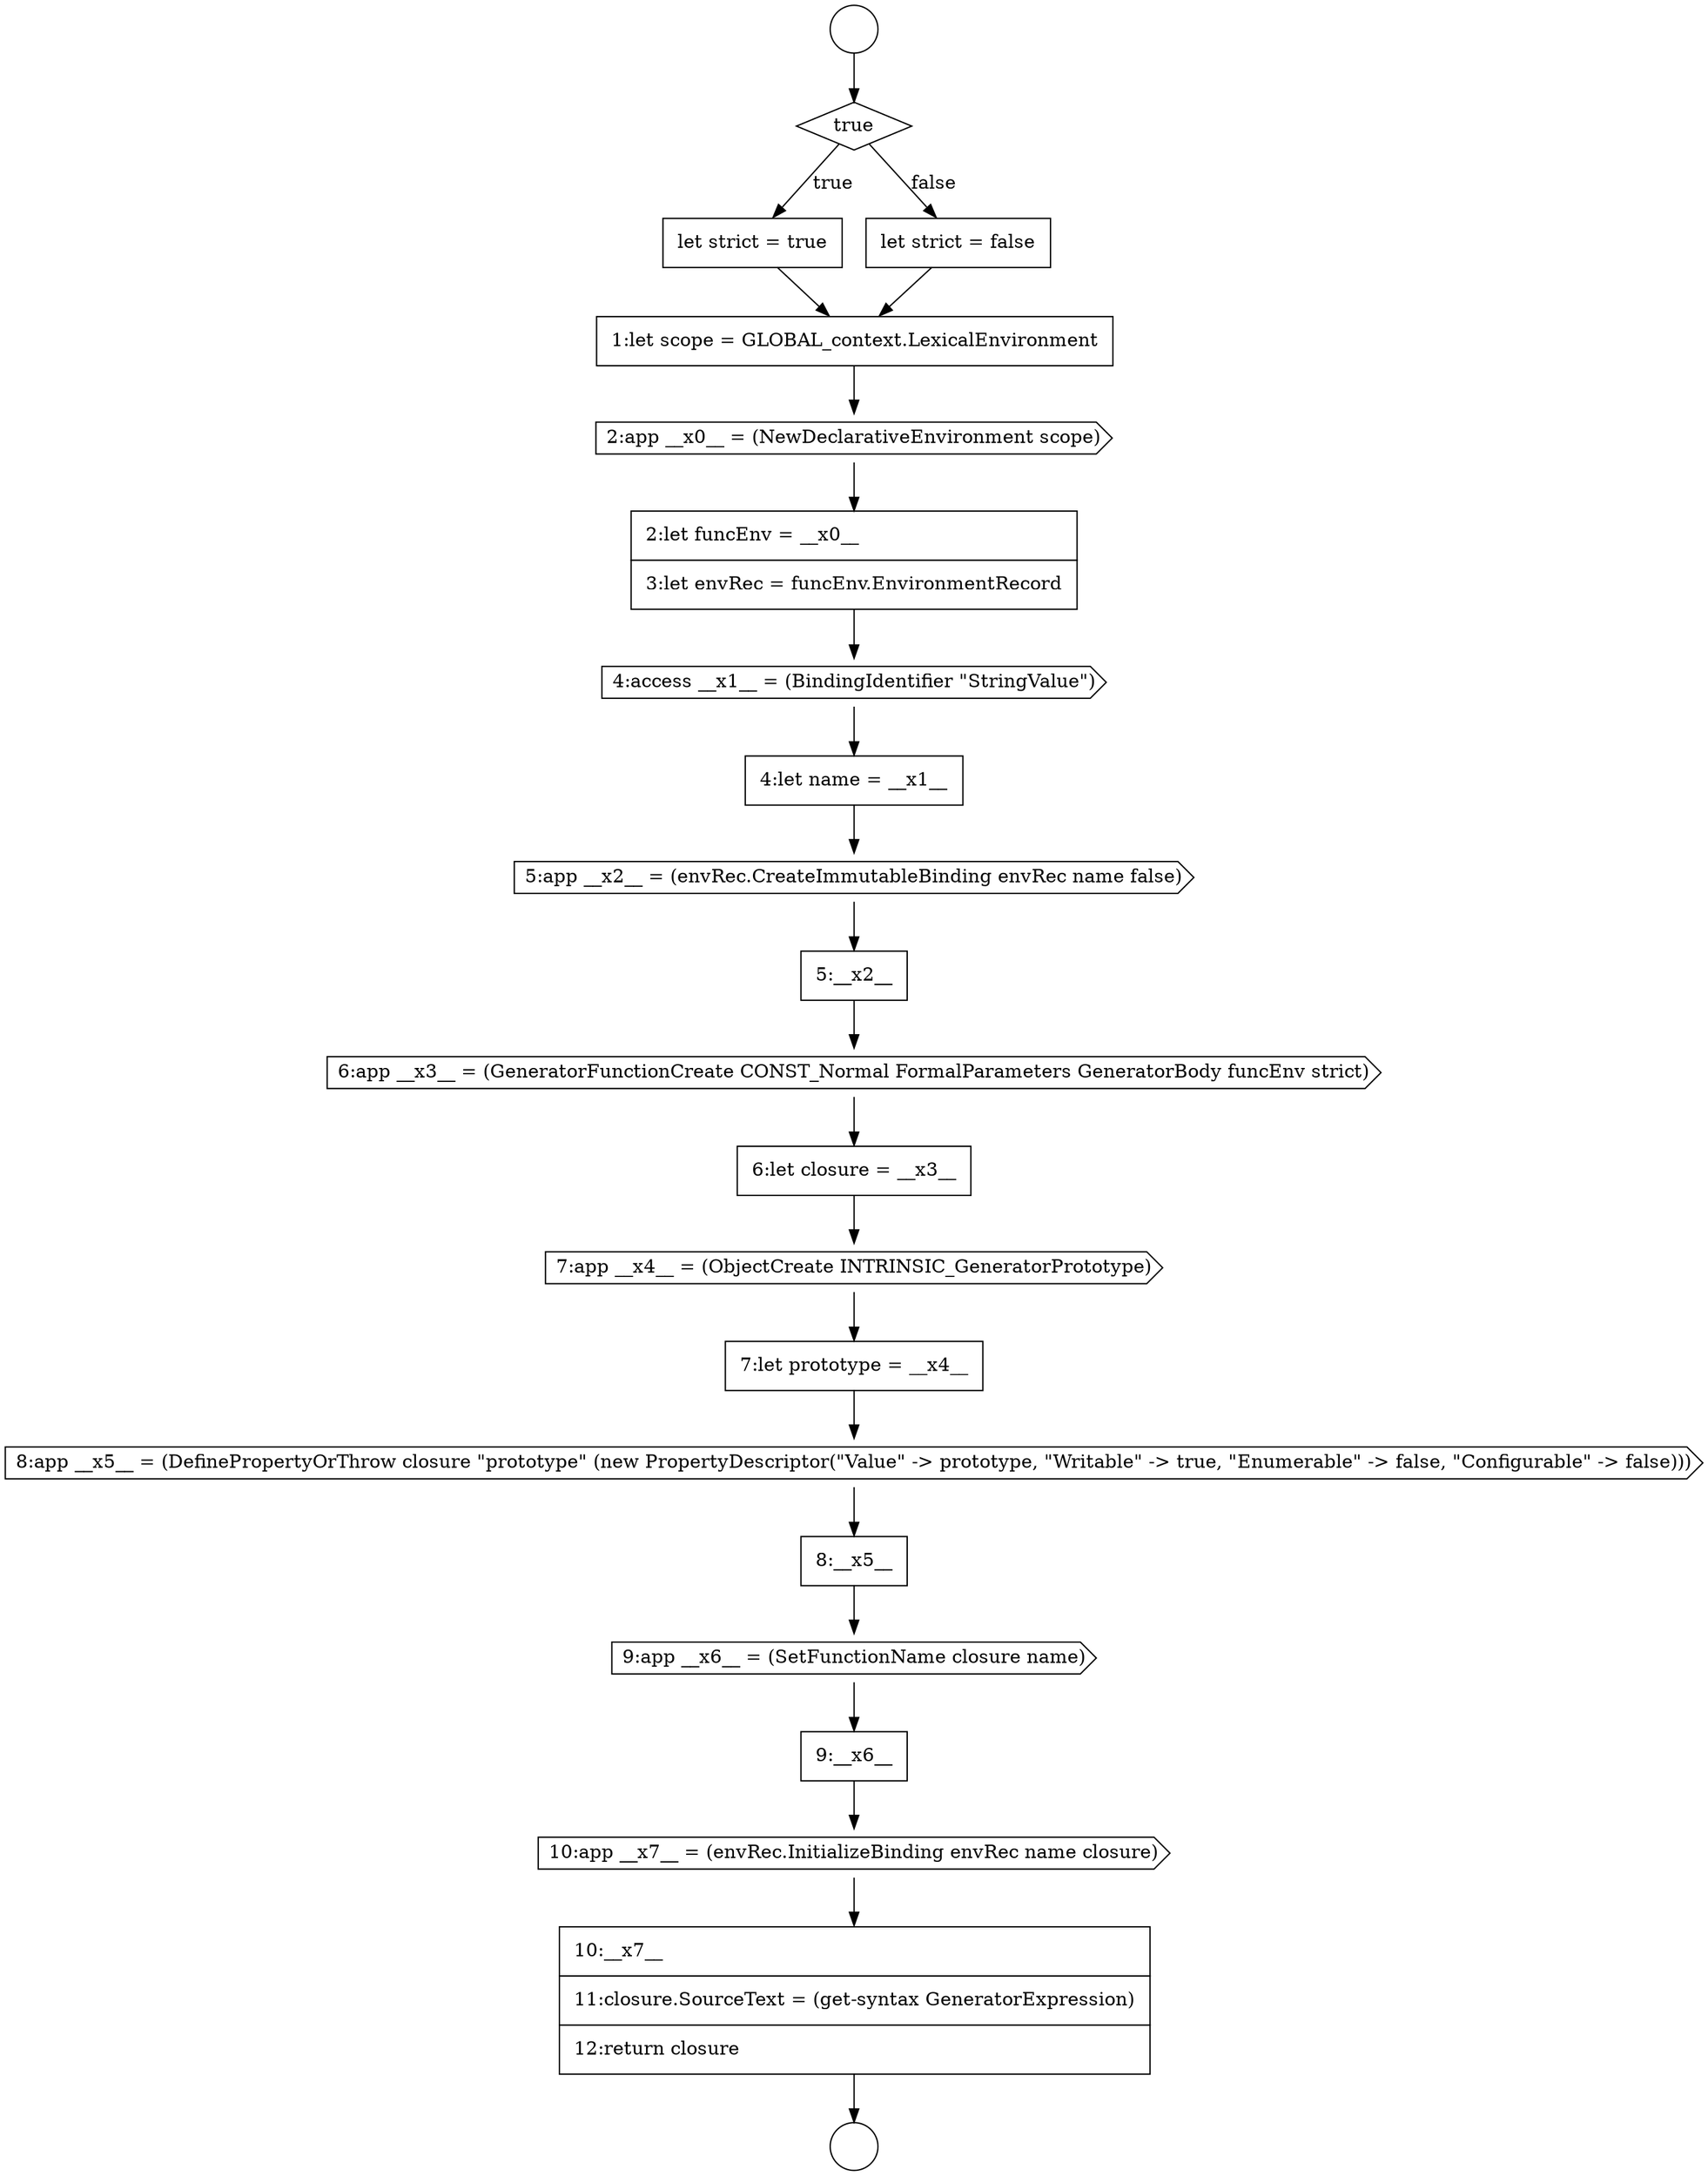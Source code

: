 digraph {
  node8663 [shape=none, margin=0, label=<<font color="black">
    <table border="0" cellborder="1" cellspacing="0" cellpadding="10">
      <tr><td align="left">5:__x2__</td></tr>
    </table>
  </font>> color="black" fillcolor="white" style=filled]
  node8667 [shape=none, margin=0, label=<<font color="black">
    <table border="0" cellborder="1" cellspacing="0" cellpadding="10">
      <tr><td align="left">7:let prototype = __x4__</td></tr>
    </table>
  </font>> color="black" fillcolor="white" style=filled]
  node8671 [shape=none, margin=0, label=<<font color="black">
    <table border="0" cellborder="1" cellspacing="0" cellpadding="10">
      <tr><td align="left">9:__x6__</td></tr>
    </table>
  </font>> color="black" fillcolor="white" style=filled]
  node8654 [shape=diamond, label=<<font color="black">true</font>> color="black" fillcolor="white" style=filled]
  node8672 [shape=cds, label=<<font color="black">10:app __x7__ = (envRec.InitializeBinding envRec name closure)</font>> color="black" fillcolor="white" style=filled]
  node8662 [shape=cds, label=<<font color="black">5:app __x2__ = (envRec.CreateImmutableBinding envRec name false)</font>> color="black" fillcolor="white" style=filled]
  node8657 [shape=none, margin=0, label=<<font color="black">
    <table border="0" cellborder="1" cellspacing="0" cellpadding="10">
      <tr><td align="left">1:let scope = GLOBAL_context.LexicalEnvironment</td></tr>
    </table>
  </font>> color="black" fillcolor="white" style=filled]
  node8669 [shape=none, margin=0, label=<<font color="black">
    <table border="0" cellborder="1" cellspacing="0" cellpadding="10">
      <tr><td align="left">8:__x5__</td></tr>
    </table>
  </font>> color="black" fillcolor="white" style=filled]
  node8666 [shape=cds, label=<<font color="black">7:app __x4__ = (ObjectCreate INTRINSIC_GeneratorPrototype)</font>> color="black" fillcolor="white" style=filled]
  node8660 [shape=cds, label=<<font color="black">4:access __x1__ = (BindingIdentifier &quot;StringValue&quot;)</font>> color="black" fillcolor="white" style=filled]
  node8653 [shape=circle label=" " color="black" fillcolor="white" style=filled]
  node8670 [shape=cds, label=<<font color="black">9:app __x6__ = (SetFunctionName closure name)</font>> color="black" fillcolor="white" style=filled]
  node8659 [shape=none, margin=0, label=<<font color="black">
    <table border="0" cellborder="1" cellspacing="0" cellpadding="10">
      <tr><td align="left">2:let funcEnv = __x0__</td></tr>
      <tr><td align="left">3:let envRec = funcEnv.EnvironmentRecord</td></tr>
    </table>
  </font>> color="black" fillcolor="white" style=filled]
  node8664 [shape=cds, label=<<font color="black">6:app __x3__ = (GeneratorFunctionCreate CONST_Normal FormalParameters GeneratorBody funcEnv strict)</font>> color="black" fillcolor="white" style=filled]
  node8655 [shape=none, margin=0, label=<<font color="black">
    <table border="0" cellborder="1" cellspacing="0" cellpadding="10">
      <tr><td align="left">let strict = true</td></tr>
    </table>
  </font>> color="black" fillcolor="white" style=filled]
  node8668 [shape=cds, label=<<font color="black">8:app __x5__ = (DefinePropertyOrThrow closure &quot;prototype&quot; (new PropertyDescriptor(&quot;Value&quot; -&gt; prototype, &quot;Writable&quot; -&gt; true, &quot;Enumerable&quot; -&gt; false, &quot;Configurable&quot; -&gt; false)))</font>> color="black" fillcolor="white" style=filled]
  node8673 [shape=none, margin=0, label=<<font color="black">
    <table border="0" cellborder="1" cellspacing="0" cellpadding="10">
      <tr><td align="left">10:__x7__</td></tr>
      <tr><td align="left">11:closure.SourceText = (get-syntax GeneratorExpression)</td></tr>
      <tr><td align="left">12:return closure</td></tr>
    </table>
  </font>> color="black" fillcolor="white" style=filled]
  node8658 [shape=cds, label=<<font color="black">2:app __x0__ = (NewDeclarativeEnvironment scope)</font>> color="black" fillcolor="white" style=filled]
  node8665 [shape=none, margin=0, label=<<font color="black">
    <table border="0" cellborder="1" cellspacing="0" cellpadding="10">
      <tr><td align="left">6:let closure = __x3__</td></tr>
    </table>
  </font>> color="black" fillcolor="white" style=filled]
  node8656 [shape=none, margin=0, label=<<font color="black">
    <table border="0" cellborder="1" cellspacing="0" cellpadding="10">
      <tr><td align="left">let strict = false</td></tr>
    </table>
  </font>> color="black" fillcolor="white" style=filled]
  node8661 [shape=none, margin=0, label=<<font color="black">
    <table border="0" cellborder="1" cellspacing="0" cellpadding="10">
      <tr><td align="left">4:let name = __x1__</td></tr>
    </table>
  </font>> color="black" fillcolor="white" style=filled]
  node8652 [shape=circle label=" " color="black" fillcolor="white" style=filled]
  node8658 -> node8659 [ color="black"]
  node8652 -> node8654 [ color="black"]
  node8669 -> node8670 [ color="black"]
  node8661 -> node8662 [ color="black"]
  node8656 -> node8657 [ color="black"]
  node8660 -> node8661 [ color="black"]
  node8657 -> node8658 [ color="black"]
  node8668 -> node8669 [ color="black"]
  node8659 -> node8660 [ color="black"]
  node8654 -> node8655 [label=<<font color="black">true</font>> color="black"]
  node8654 -> node8656 [label=<<font color="black">false</font>> color="black"]
  node8667 -> node8668 [ color="black"]
  node8673 -> node8653 [ color="black"]
  node8665 -> node8666 [ color="black"]
  node8655 -> node8657 [ color="black"]
  node8662 -> node8663 [ color="black"]
  node8672 -> node8673 [ color="black"]
  node8670 -> node8671 [ color="black"]
  node8666 -> node8667 [ color="black"]
  node8664 -> node8665 [ color="black"]
  node8671 -> node8672 [ color="black"]
  node8663 -> node8664 [ color="black"]
}
